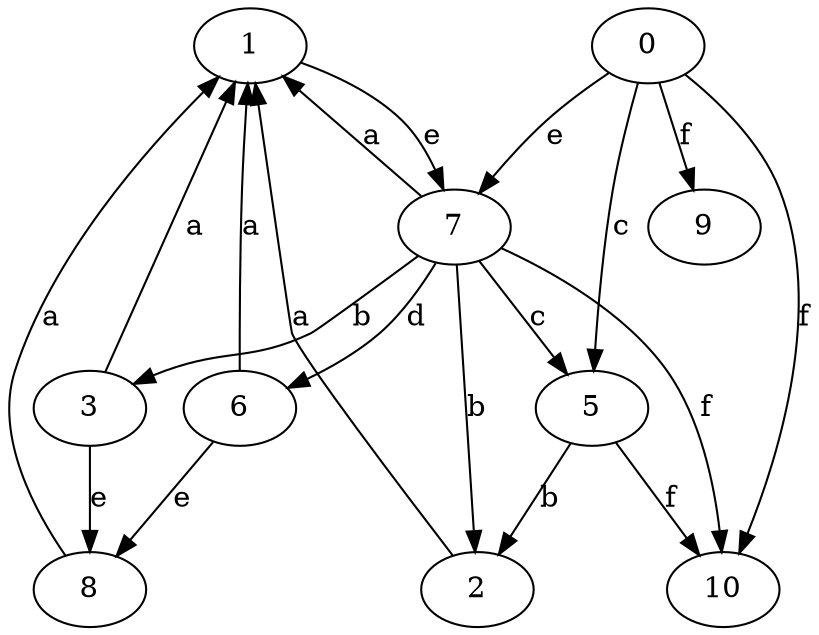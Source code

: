 strict digraph  {
1;
2;
3;
5;
6;
7;
0;
8;
9;
10;
1 -> 7  [label=e];
2 -> 1  [label=a];
3 -> 1  [label=a];
3 -> 8  [label=e];
5 -> 2  [label=b];
5 -> 10  [label=f];
6 -> 1  [label=a];
6 -> 8  [label=e];
7 -> 1  [label=a];
7 -> 2  [label=b];
7 -> 3  [label=b];
7 -> 5  [label=c];
7 -> 6  [label=d];
7 -> 10  [label=f];
0 -> 5  [label=c];
0 -> 7  [label=e];
0 -> 9  [label=f];
0 -> 10  [label=f];
8 -> 1  [label=a];
}
